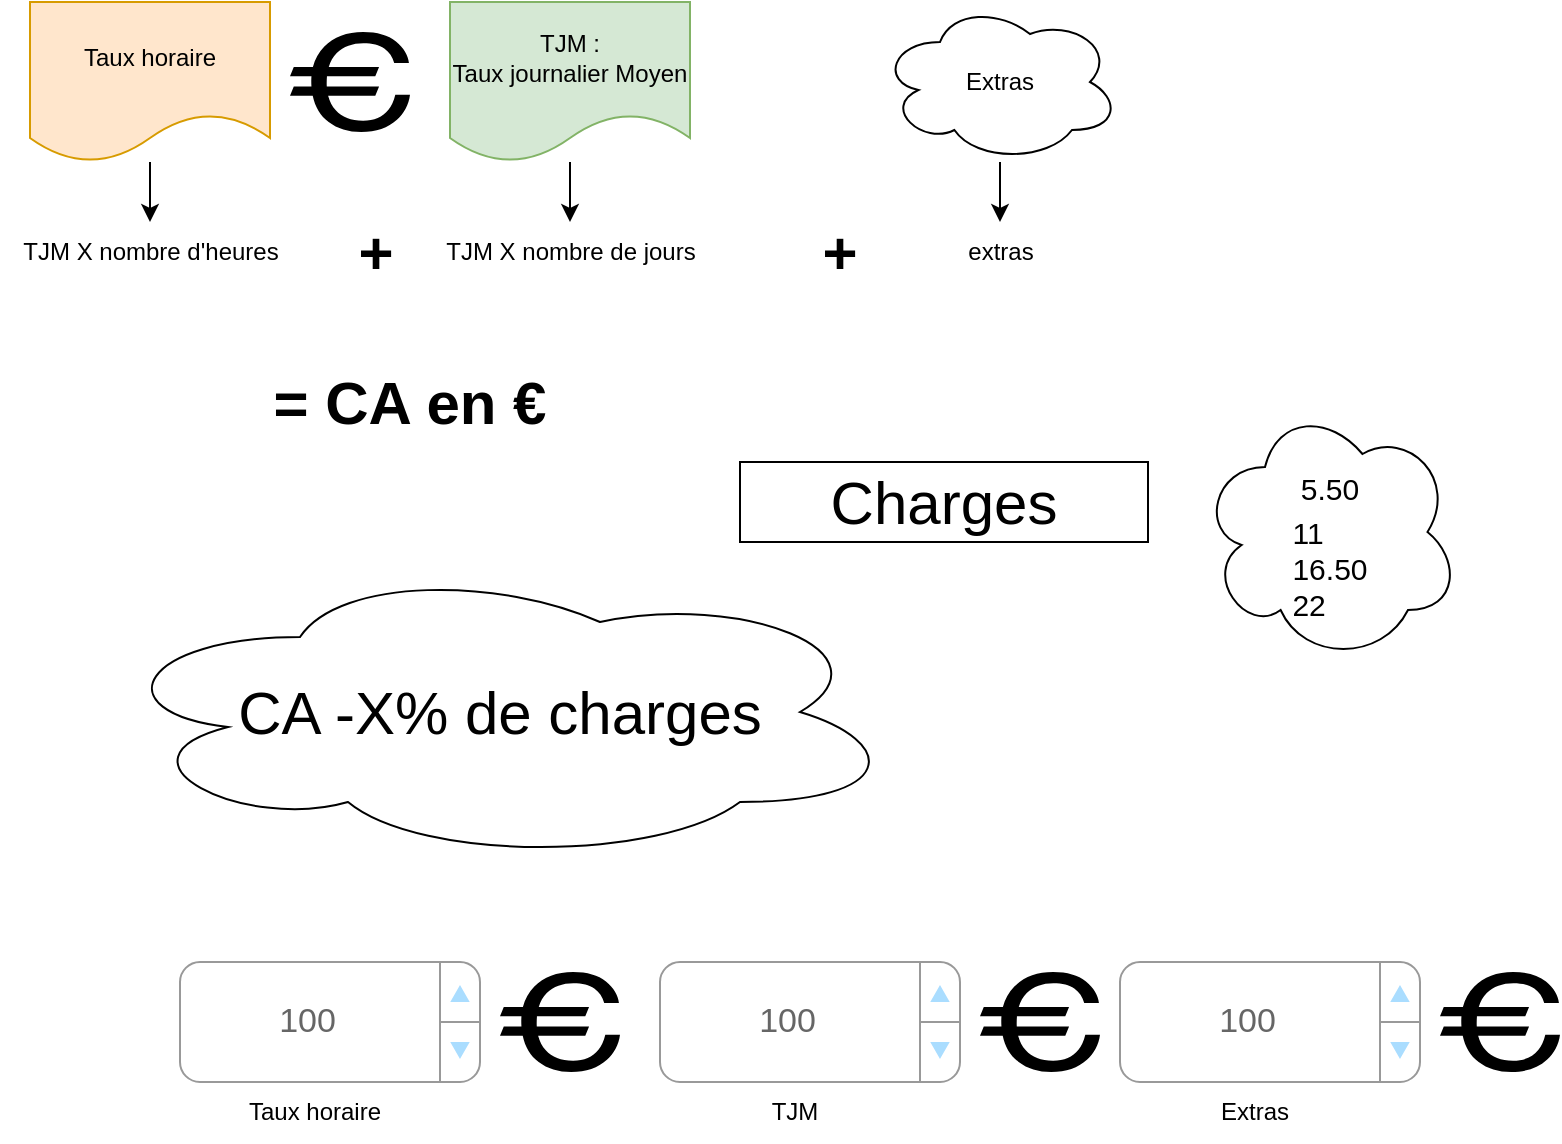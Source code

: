 <mxfile version="20.4.0" type="github">
  <diagram id="56HFK79LHSmVIJopiOLN" name="Page-1">
    <mxGraphModel dx="1422" dy="1969" grid="1" gridSize="10" guides="1" tooltips="1" connect="1" arrows="1" fold="1" page="1" pageScale="1" pageWidth="827" pageHeight="1169" math="0" shadow="0">
      <root>
        <mxCell id="0" />
        <mxCell id="1" parent="0" />
        <mxCell id="zg8PCvreRgR5MqLcJDRc-1" value="&lt;table cellpadding=&quot;0&quot; cellspacing=&quot;0&quot; style=&quot;width:100%;height:100%;&quot;&gt;&lt;tr&gt;&lt;td style=&quot;width:85%&quot;&gt;100&lt;/td&gt;&lt;td style=&quot;width:15%&quot;&gt;&lt;/td&gt;&lt;/tr&gt;&lt;/table&gt;" style="strokeWidth=1;shadow=0;dashed=0;align=center;html=1;shape=mxgraph.mockup.forms.spinner;strokeColor=#999999;spinLayout=right;spinStyle=normal;adjStyle=triangle;fillColor=#aaddff;fontSize=17;fontColor=#666666;mainText=;html=1;overflow=fill;" vertex="1" parent="1">
          <mxGeometry x="100" y="260" width="150" height="60" as="geometry" />
        </mxCell>
        <mxCell id="zg8PCvreRgR5MqLcJDRc-2" value="Taux horaire" style="text;html=1;strokeColor=none;fillColor=none;align=center;verticalAlign=middle;whiteSpace=wrap;rounded=0;" vertex="1" parent="1">
          <mxGeometry x="130" y="320" width="75" height="30" as="geometry" />
        </mxCell>
        <mxCell id="zg8PCvreRgR5MqLcJDRc-3" value="" style="shape=mxgraph.signs.travel.euro;html=1;pointerEvents=1;fillColor=#000000;strokeColor=none;verticalLabelPosition=bottom;verticalAlign=top;align=center;" vertex="1" parent="1">
          <mxGeometry x="260" y="265" width="60" height="50" as="geometry" />
        </mxCell>
        <mxCell id="zg8PCvreRgR5MqLcJDRc-12" value="" style="edgeStyle=none;rounded=0;orthogonalLoop=1;jettySize=auto;html=1;" edge="1" parent="1" source="zg8PCvreRgR5MqLcJDRc-6" target="zg8PCvreRgR5MqLcJDRc-9">
          <mxGeometry relative="1" as="geometry" />
        </mxCell>
        <mxCell id="zg8PCvreRgR5MqLcJDRc-6" value="Taux horaire" style="shape=document;whiteSpace=wrap;html=1;boundedLbl=1;fillColor=#ffe6cc;strokeColor=#d79b00;" vertex="1" parent="1">
          <mxGeometry x="25" y="-220" width="120" height="80" as="geometry" />
        </mxCell>
        <mxCell id="zg8PCvreRgR5MqLcJDRc-13" value="" style="edgeStyle=none;rounded=0;orthogonalLoop=1;jettySize=auto;html=1;" edge="1" parent="1" source="zg8PCvreRgR5MqLcJDRc-7" target="zg8PCvreRgR5MqLcJDRc-10">
          <mxGeometry relative="1" as="geometry" />
        </mxCell>
        <mxCell id="zg8PCvreRgR5MqLcJDRc-7" value="TJM :&lt;br&gt;Taux journalier Moyen" style="shape=document;whiteSpace=wrap;html=1;boundedLbl=1;fillColor=#d5e8d4;strokeColor=#82b366;" vertex="1" parent="1">
          <mxGeometry x="235" y="-220" width="120" height="80" as="geometry" />
        </mxCell>
        <mxCell id="zg8PCvreRgR5MqLcJDRc-8" value="" style="shape=mxgraph.signs.travel.euro;html=1;pointerEvents=1;fillColor=#000000;strokeColor=none;verticalLabelPosition=bottom;verticalAlign=top;align=center;" vertex="1" parent="1">
          <mxGeometry x="155" y="-205" width="60" height="50" as="geometry" />
        </mxCell>
        <mxCell id="zg8PCvreRgR5MqLcJDRc-9" value="TJM X nombre d&#39;heures" style="text;html=1;align=center;verticalAlign=middle;resizable=0;points=[];autosize=1;strokeColor=none;fillColor=none;" vertex="1" parent="1">
          <mxGeometry x="10" y="-110" width="150" height="30" as="geometry" />
        </mxCell>
        <mxCell id="zg8PCvreRgR5MqLcJDRc-10" value="TJM X nombre de jours" style="text;html=1;align=center;verticalAlign=middle;resizable=0;points=[];autosize=1;strokeColor=none;fillColor=none;" vertex="1" parent="1">
          <mxGeometry x="220" y="-110" width="150" height="30" as="geometry" />
        </mxCell>
        <mxCell id="zg8PCvreRgR5MqLcJDRc-16" value="" style="edgeStyle=none;rounded=0;orthogonalLoop=1;jettySize=auto;html=1;" edge="1" parent="1" source="zg8PCvreRgR5MqLcJDRc-14" target="zg8PCvreRgR5MqLcJDRc-15">
          <mxGeometry relative="1" as="geometry" />
        </mxCell>
        <mxCell id="zg8PCvreRgR5MqLcJDRc-14" value="Extras" style="ellipse;shape=cloud;whiteSpace=wrap;html=1;" vertex="1" parent="1">
          <mxGeometry x="450" y="-220" width="120" height="80" as="geometry" />
        </mxCell>
        <mxCell id="zg8PCvreRgR5MqLcJDRc-15" value="extras" style="text;html=1;align=center;verticalAlign=middle;resizable=0;points=[];autosize=1;strokeColor=none;fillColor=none;" vertex="1" parent="1">
          <mxGeometry x="480" y="-110" width="60" height="30" as="geometry" />
        </mxCell>
        <mxCell id="zg8PCvreRgR5MqLcJDRc-17" value="&lt;font style=&quot;font-size: 30px;&quot;&gt;&lt;b&gt;+&lt;/b&gt;&lt;/font&gt;" style="text;html=1;strokeColor=none;fillColor=none;align=center;verticalAlign=middle;whiteSpace=wrap;rounded=0;" vertex="1" parent="1">
          <mxGeometry x="167.5" y="-115" width="60" height="40" as="geometry" />
        </mxCell>
        <mxCell id="zg8PCvreRgR5MqLcJDRc-18" value="&lt;font style=&quot;font-size: 30px;&quot;&gt;&lt;b&gt;+&lt;/b&gt;&lt;/font&gt;" style="text;html=1;strokeColor=none;fillColor=none;align=center;verticalAlign=middle;whiteSpace=wrap;rounded=0;" vertex="1" parent="1">
          <mxGeometry x="400" y="-115" width="60" height="40" as="geometry" />
        </mxCell>
        <mxCell id="zg8PCvreRgR5MqLcJDRc-19" value="&lt;font style=&quot;font-size: 30px;&quot;&gt;&lt;b&gt;= CA en €&lt;/b&gt;&lt;/font&gt;" style="text;html=1;strokeColor=none;fillColor=none;align=center;verticalAlign=middle;whiteSpace=wrap;rounded=0;" vertex="1" parent="1">
          <mxGeometry x="140" y="-40" width="150" height="40" as="geometry" />
        </mxCell>
        <mxCell id="zg8PCvreRgR5MqLcJDRc-20" value="CA -X% de charges" style="ellipse;shape=cloud;whiteSpace=wrap;html=1;fontSize=30;" vertex="1" parent="1">
          <mxGeometry x="60" y="60" width="400" height="150" as="geometry" />
        </mxCell>
        <mxCell id="zg8PCvreRgR5MqLcJDRc-21" value="Charges" style="rounded=0;whiteSpace=wrap;html=1;fontSize=30;" vertex="1" parent="1">
          <mxGeometry x="380" y="10" width="204" height="40" as="geometry" />
        </mxCell>
        <mxCell id="zg8PCvreRgR5MqLcJDRc-22" value="&lt;font style=&quot;font-size: 15px;&quot;&gt;5.50&lt;br&gt;&lt;div style=&quot;text-align: left;&quot;&gt;&lt;span style=&quot;background-color: initial;&quot;&gt;11&lt;/span&gt;&lt;/div&gt;&lt;div style=&quot;text-align: left;&quot;&gt;&lt;span style=&quot;background-color: initial;&quot;&gt;16.50&lt;/span&gt;&lt;/div&gt;&lt;div style=&quot;text-align: left;&quot;&gt;&lt;span style=&quot;background-color: initial;&quot;&gt;22&lt;/span&gt;&lt;/div&gt;&lt;/font&gt;" style="ellipse;shape=cloud;whiteSpace=wrap;html=1;fontSize=30;" vertex="1" parent="1">
          <mxGeometry x="610" y="-20" width="130" height="130" as="geometry" />
        </mxCell>
        <mxCell id="zg8PCvreRgR5MqLcJDRc-23" value="&lt;table cellpadding=&quot;0&quot; cellspacing=&quot;0&quot; style=&quot;width:100%;height:100%;&quot;&gt;&lt;tr&gt;&lt;td style=&quot;width:85%&quot;&gt;100&lt;/td&gt;&lt;td style=&quot;width:15%&quot;&gt;&lt;/td&gt;&lt;/tr&gt;&lt;/table&gt;" style="strokeWidth=1;shadow=0;dashed=0;align=center;html=1;shape=mxgraph.mockup.forms.spinner;strokeColor=#999999;spinLayout=right;spinStyle=normal;adjStyle=triangle;fillColor=#aaddff;fontSize=17;fontColor=#666666;mainText=;html=1;overflow=fill;" vertex="1" parent="1">
          <mxGeometry x="340" y="260" width="150" height="60" as="geometry" />
        </mxCell>
        <mxCell id="zg8PCvreRgR5MqLcJDRc-24" value="TJM" style="text;html=1;strokeColor=none;fillColor=none;align=center;verticalAlign=middle;whiteSpace=wrap;rounded=0;" vertex="1" parent="1">
          <mxGeometry x="370" y="320" width="75" height="30" as="geometry" />
        </mxCell>
        <mxCell id="zg8PCvreRgR5MqLcJDRc-25" value="" style="shape=mxgraph.signs.travel.euro;html=1;pointerEvents=1;fillColor=#000000;strokeColor=none;verticalLabelPosition=bottom;verticalAlign=top;align=center;" vertex="1" parent="1">
          <mxGeometry x="500" y="265" width="60" height="50" as="geometry" />
        </mxCell>
        <mxCell id="zg8PCvreRgR5MqLcJDRc-26" value="&lt;table cellpadding=&quot;0&quot; cellspacing=&quot;0&quot; style=&quot;width:100%;height:100%;&quot;&gt;&lt;tr&gt;&lt;td style=&quot;width:85%&quot;&gt;100&lt;/td&gt;&lt;td style=&quot;width:15%&quot;&gt;&lt;/td&gt;&lt;/tr&gt;&lt;/table&gt;" style="strokeWidth=1;shadow=0;dashed=0;align=center;html=1;shape=mxgraph.mockup.forms.spinner;strokeColor=#999999;spinLayout=right;spinStyle=normal;adjStyle=triangle;fillColor=#aaddff;fontSize=17;fontColor=#666666;mainText=;html=1;overflow=fill;" vertex="1" parent="1">
          <mxGeometry x="570" y="260" width="150" height="60" as="geometry" />
        </mxCell>
        <mxCell id="zg8PCvreRgR5MqLcJDRc-27" value="Extras" style="text;html=1;strokeColor=none;fillColor=none;align=center;verticalAlign=middle;whiteSpace=wrap;rounded=0;" vertex="1" parent="1">
          <mxGeometry x="600" y="320" width="75" height="30" as="geometry" />
        </mxCell>
        <mxCell id="zg8PCvreRgR5MqLcJDRc-28" value="" style="shape=mxgraph.signs.travel.euro;html=1;pointerEvents=1;fillColor=#000000;strokeColor=none;verticalLabelPosition=bottom;verticalAlign=top;align=center;" vertex="1" parent="1">
          <mxGeometry x="730" y="265" width="60" height="50" as="geometry" />
        </mxCell>
      </root>
    </mxGraphModel>
  </diagram>
</mxfile>
